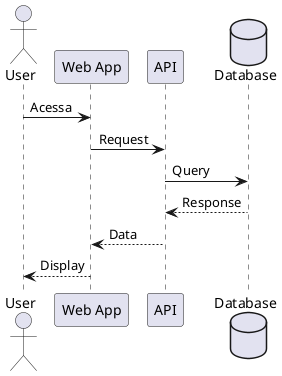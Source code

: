 @startuml

actor User
participant "Web App" as Web
participant "API" as API
database "Database" as DB

User -> Web: Acessa
Web -> API: Request
API -> DB: Query
DB --> API: Response
API --> Web: Data
Web --> User: Display

@enduml 